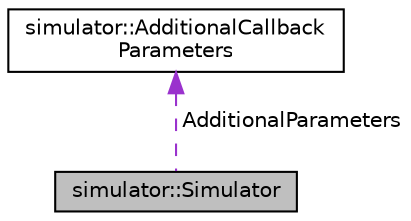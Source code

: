 digraph "simulator::Simulator"
{
 // LATEX_PDF_SIZE
  edge [fontname="Helvetica",fontsize="10",labelfontname="Helvetica",labelfontsize="10"];
  node [fontname="Helvetica",fontsize="10",shape=record];
  Node1 [label="simulator::Simulator",height=0.2,width=0.4,color="black", fillcolor="grey75", style="filled", fontcolor="black",tooltip="Manages the OpenGL context and rendering loop."];
  Node2 -> Node1 [dir="back",color="darkorchid3",fontsize="10",style="dashed",label=" AdditionalParameters" ,fontname="Helvetica"];
  Node2 [label="simulator::AdditionalCallback\lParameters",height=0.2,width=0.4,color="black", fillcolor="white", style="filled",URL="$structsimulator_1_1AdditionalCallbackParameters.html",tooltip="Additional parameters to be passed to GLFW callback functions."];
}
